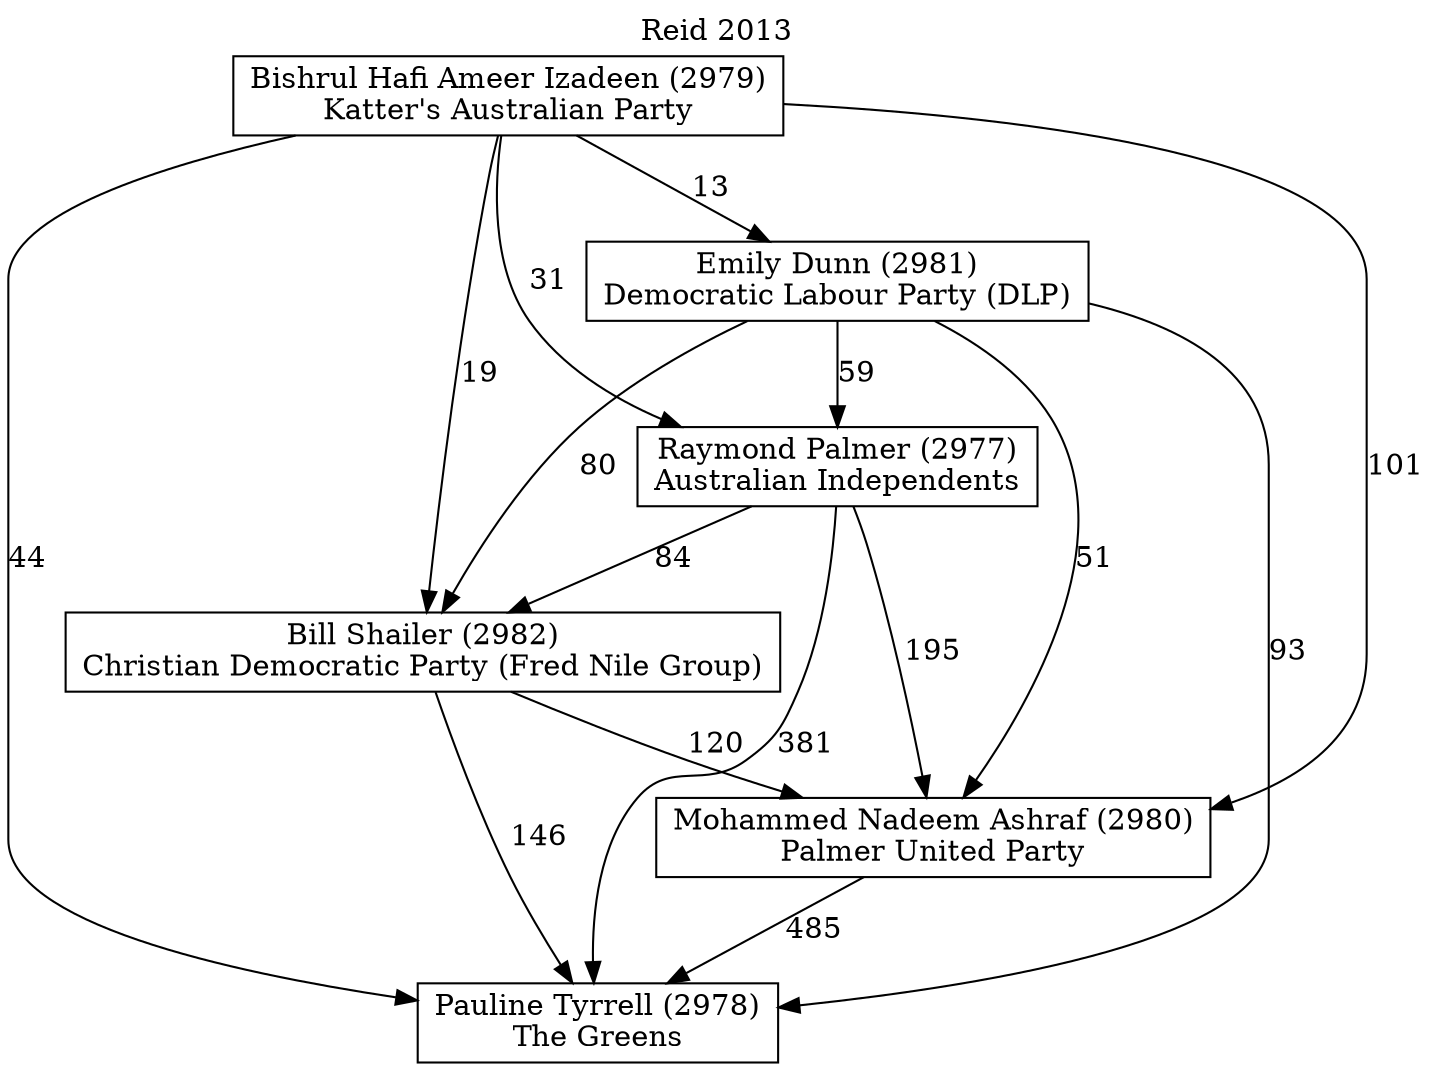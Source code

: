 // House preference flow
digraph "Pauline Tyrrell (2978)_Reid_2013" {
	graph [label="Reid 2013" labelloc=t mclimit=10]
	node [shape=box]
	"Pauline Tyrrell (2978)" [label="Pauline Tyrrell (2978)
The Greens"]
	"Mohammed Nadeem Ashraf (2980)" [label="Mohammed Nadeem Ashraf (2980)
Palmer United Party"]
	"Bill Shailer (2982)" [label="Bill Shailer (2982)
Christian Democratic Party (Fred Nile Group)"]
	"Raymond Palmer (2977)" [label="Raymond Palmer (2977)
Australian Independents"]
	"Emily Dunn (2981)" [label="Emily Dunn (2981)
Democratic Labour Party (DLP)"]
	"Bishrul Hafi Ameer Izadeen (2979)" [label="Bishrul Hafi Ameer Izadeen (2979)
Katter's Australian Party"]
	"Mohammed Nadeem Ashraf (2980)" -> "Pauline Tyrrell (2978)" [label=485]
	"Bill Shailer (2982)" -> "Mohammed Nadeem Ashraf (2980)" [label=120]
	"Raymond Palmer (2977)" -> "Bill Shailer (2982)" [label=84]
	"Emily Dunn (2981)" -> "Raymond Palmer (2977)" [label=59]
	"Bishrul Hafi Ameer Izadeen (2979)" -> "Emily Dunn (2981)" [label=13]
	"Bill Shailer (2982)" -> "Pauline Tyrrell (2978)" [label=146]
	"Raymond Palmer (2977)" -> "Pauline Tyrrell (2978)" [label=381]
	"Emily Dunn (2981)" -> "Pauline Tyrrell (2978)" [label=93]
	"Bishrul Hafi Ameer Izadeen (2979)" -> "Pauline Tyrrell (2978)" [label=44]
	"Bishrul Hafi Ameer Izadeen (2979)" -> "Raymond Palmer (2977)" [label=31]
	"Emily Dunn (2981)" -> "Bill Shailer (2982)" [label=80]
	"Bishrul Hafi Ameer Izadeen (2979)" -> "Bill Shailer (2982)" [label=19]
	"Raymond Palmer (2977)" -> "Mohammed Nadeem Ashraf (2980)" [label=195]
	"Emily Dunn (2981)" -> "Mohammed Nadeem Ashraf (2980)" [label=51]
	"Bishrul Hafi Ameer Izadeen (2979)" -> "Mohammed Nadeem Ashraf (2980)" [label=101]
}

